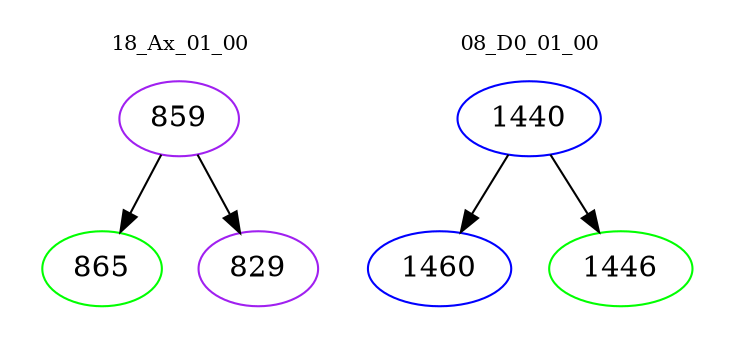 digraph{
subgraph cluster_0 {
color = white
label = "18_Ax_01_00";
fontsize=10;
T0_859 [label="859", color="purple"]
T0_859 -> T0_865 [color="black"]
T0_865 [label="865", color="green"]
T0_859 -> T0_829 [color="black"]
T0_829 [label="829", color="purple"]
}
subgraph cluster_1 {
color = white
label = "08_D0_01_00";
fontsize=10;
T1_1440 [label="1440", color="blue"]
T1_1440 -> T1_1460 [color="black"]
T1_1460 [label="1460", color="blue"]
T1_1440 -> T1_1446 [color="black"]
T1_1446 [label="1446", color="green"]
}
}
